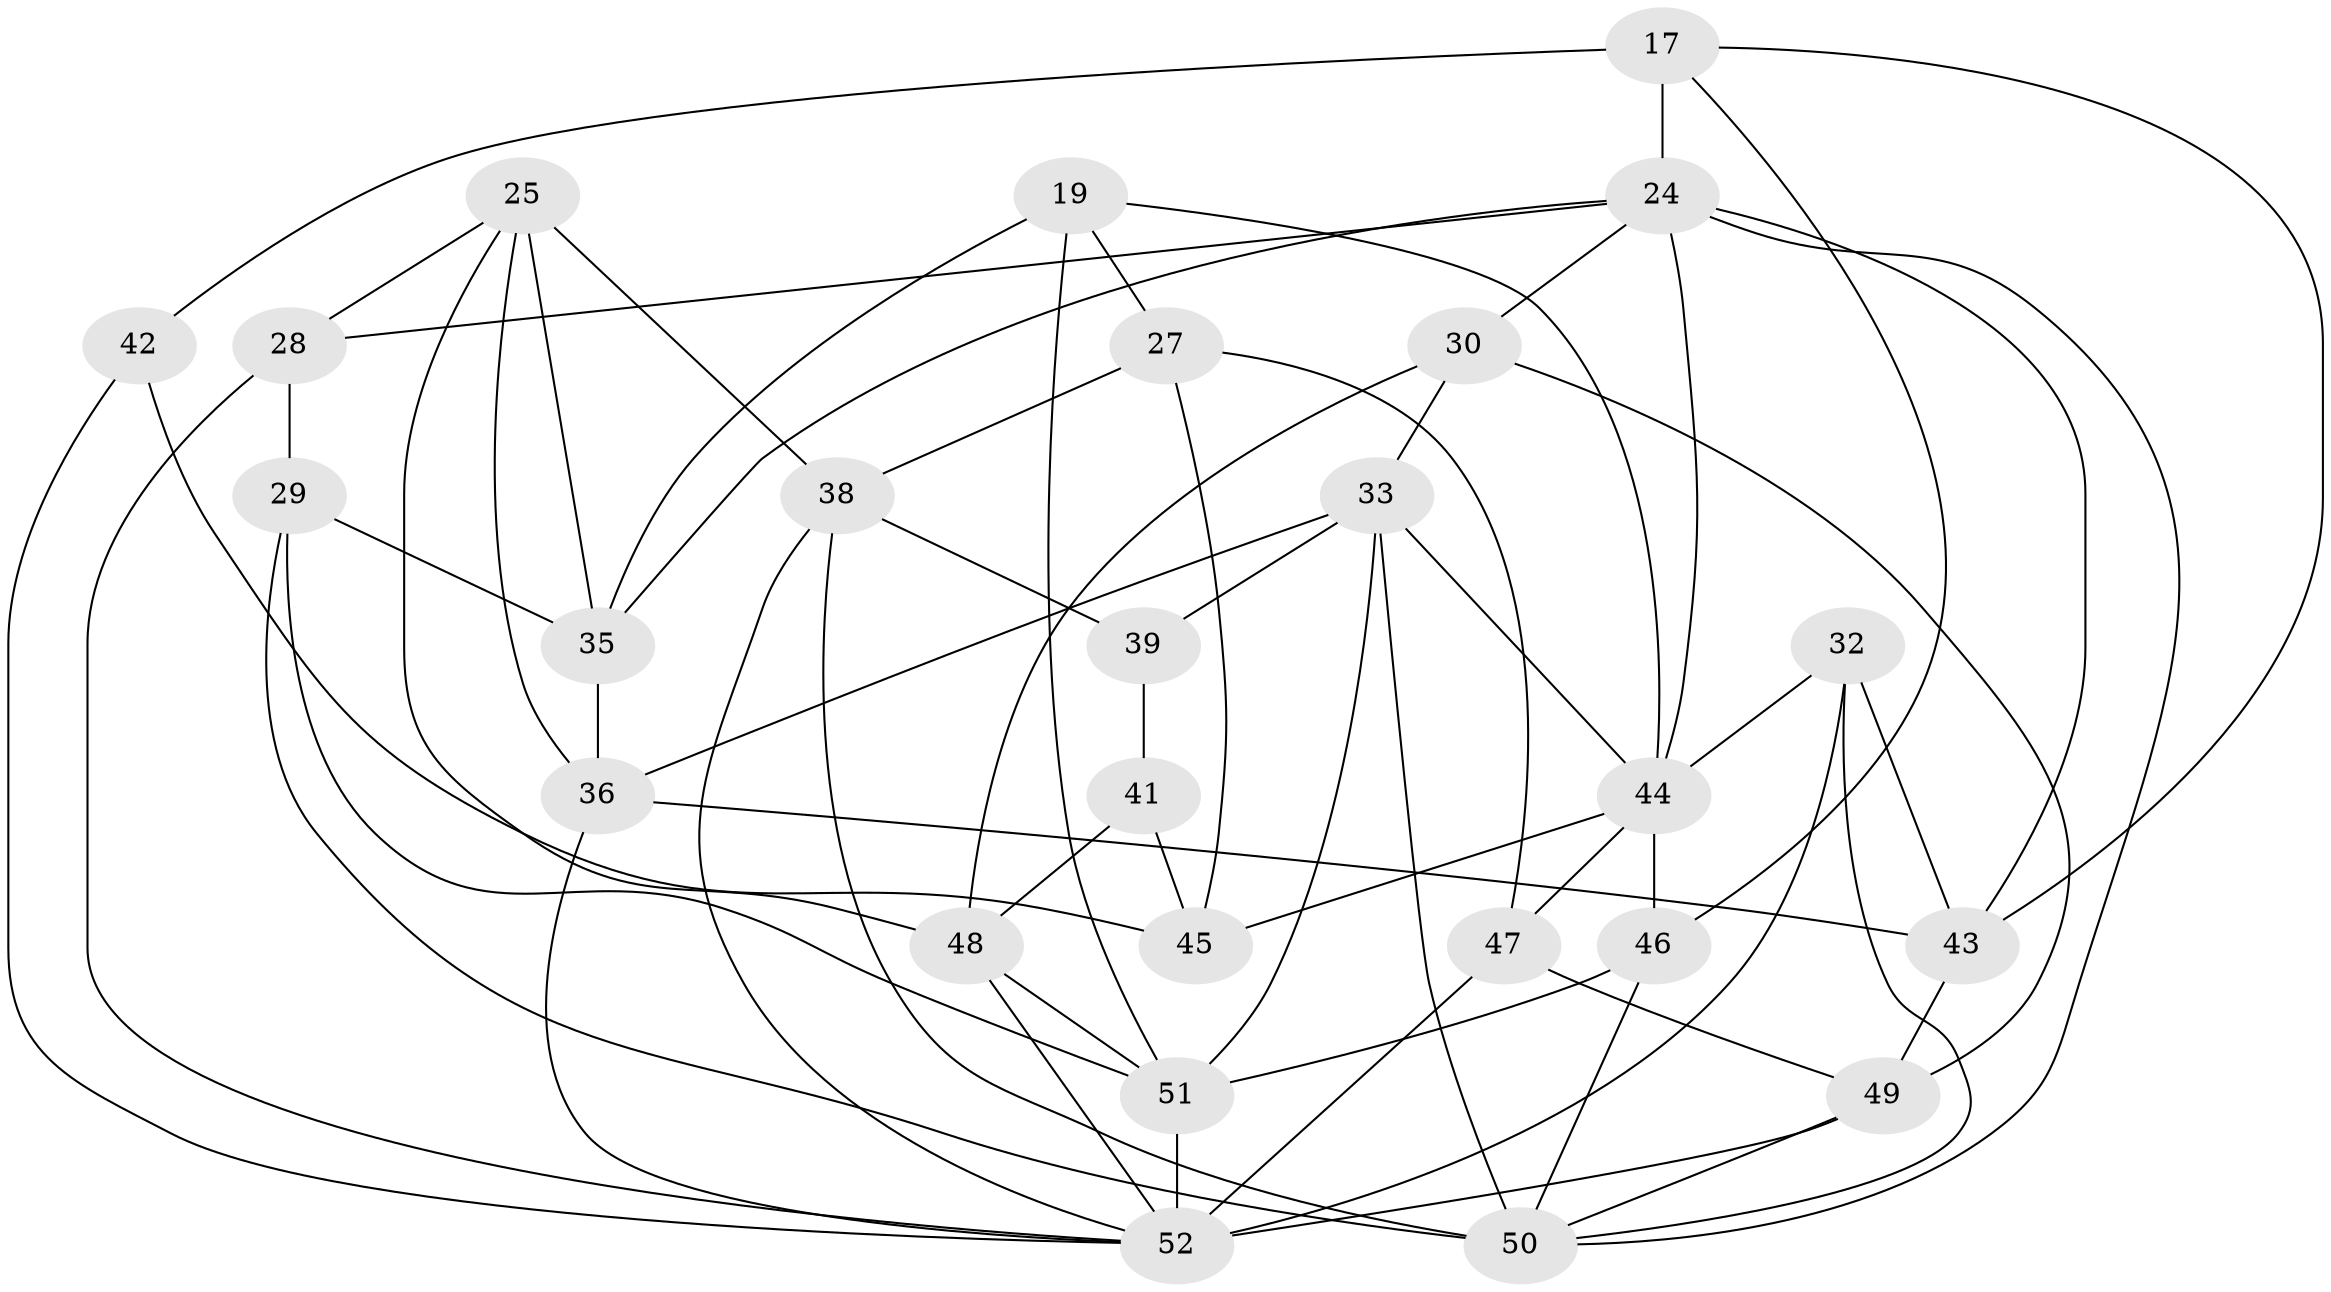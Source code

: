 // original degree distribution, {4: 1.0}
// Generated by graph-tools (version 1.1) at 2025/56/03/09/25 04:56:34]
// undirected, 26 vertices, 63 edges
graph export_dot {
graph [start="1"]
  node [color=gray90,style=filled];
  17 [super="+12"];
  19;
  24 [super="+7+16"];
  25 [super="+1"];
  27;
  28;
  29;
  30;
  32 [super="+14+21"];
  33 [super="+2+22"];
  35 [super="+4"];
  36 [super="+31"];
  38 [super="+10"];
  39;
  41;
  42;
  43 [super="+37"];
  44 [super="+18"];
  45;
  46;
  47 [super="+11"];
  48 [super="+15"];
  49 [super="+3"];
  50 [super="+8"];
  51 [super="+34"];
  52 [super="+26+40"];
  17 -- 42 [weight=2];
  17 -- 46;
  17 -- 24 [weight=2];
  17 -- 43;
  19 -- 35;
  19 -- 27;
  19 -- 44;
  19 -- 51;
  24 -- 50;
  24 -- 43;
  24 -- 35;
  24 -- 44;
  24 -- 28;
  24 -- 30;
  25 -- 36;
  25 -- 48;
  25 -- 35 [weight=2];
  25 -- 28;
  25 -- 38;
  27 -- 47;
  27 -- 38;
  27 -- 45;
  28 -- 29;
  28 -- 52;
  29 -- 51;
  29 -- 35;
  29 -- 50;
  30 -- 33;
  30 -- 49;
  30 -- 48;
  32 -- 50;
  32 -- 52 [weight=3];
  32 -- 44 [weight=2];
  32 -- 43 [weight=2];
  33 -- 39;
  33 -- 51;
  33 -- 50 [weight=2];
  33 -- 36 [weight=2];
  33 -- 44;
  35 -- 36;
  36 -- 43;
  36 -- 52;
  38 -- 39 [weight=2];
  38 -- 50;
  38 -- 52;
  39 -- 41;
  41 -- 48 [weight=2];
  41 -- 45;
  42 -- 45;
  42 -- 52;
  43 -- 49;
  44 -- 45;
  44 -- 46;
  44 -- 47;
  46 -- 50;
  46 -- 51;
  47 -- 52 [weight=2];
  47 -- 49 [weight=2];
  48 -- 52;
  48 -- 51;
  49 -- 52;
  49 -- 50;
  51 -- 52 [weight=3];
}
